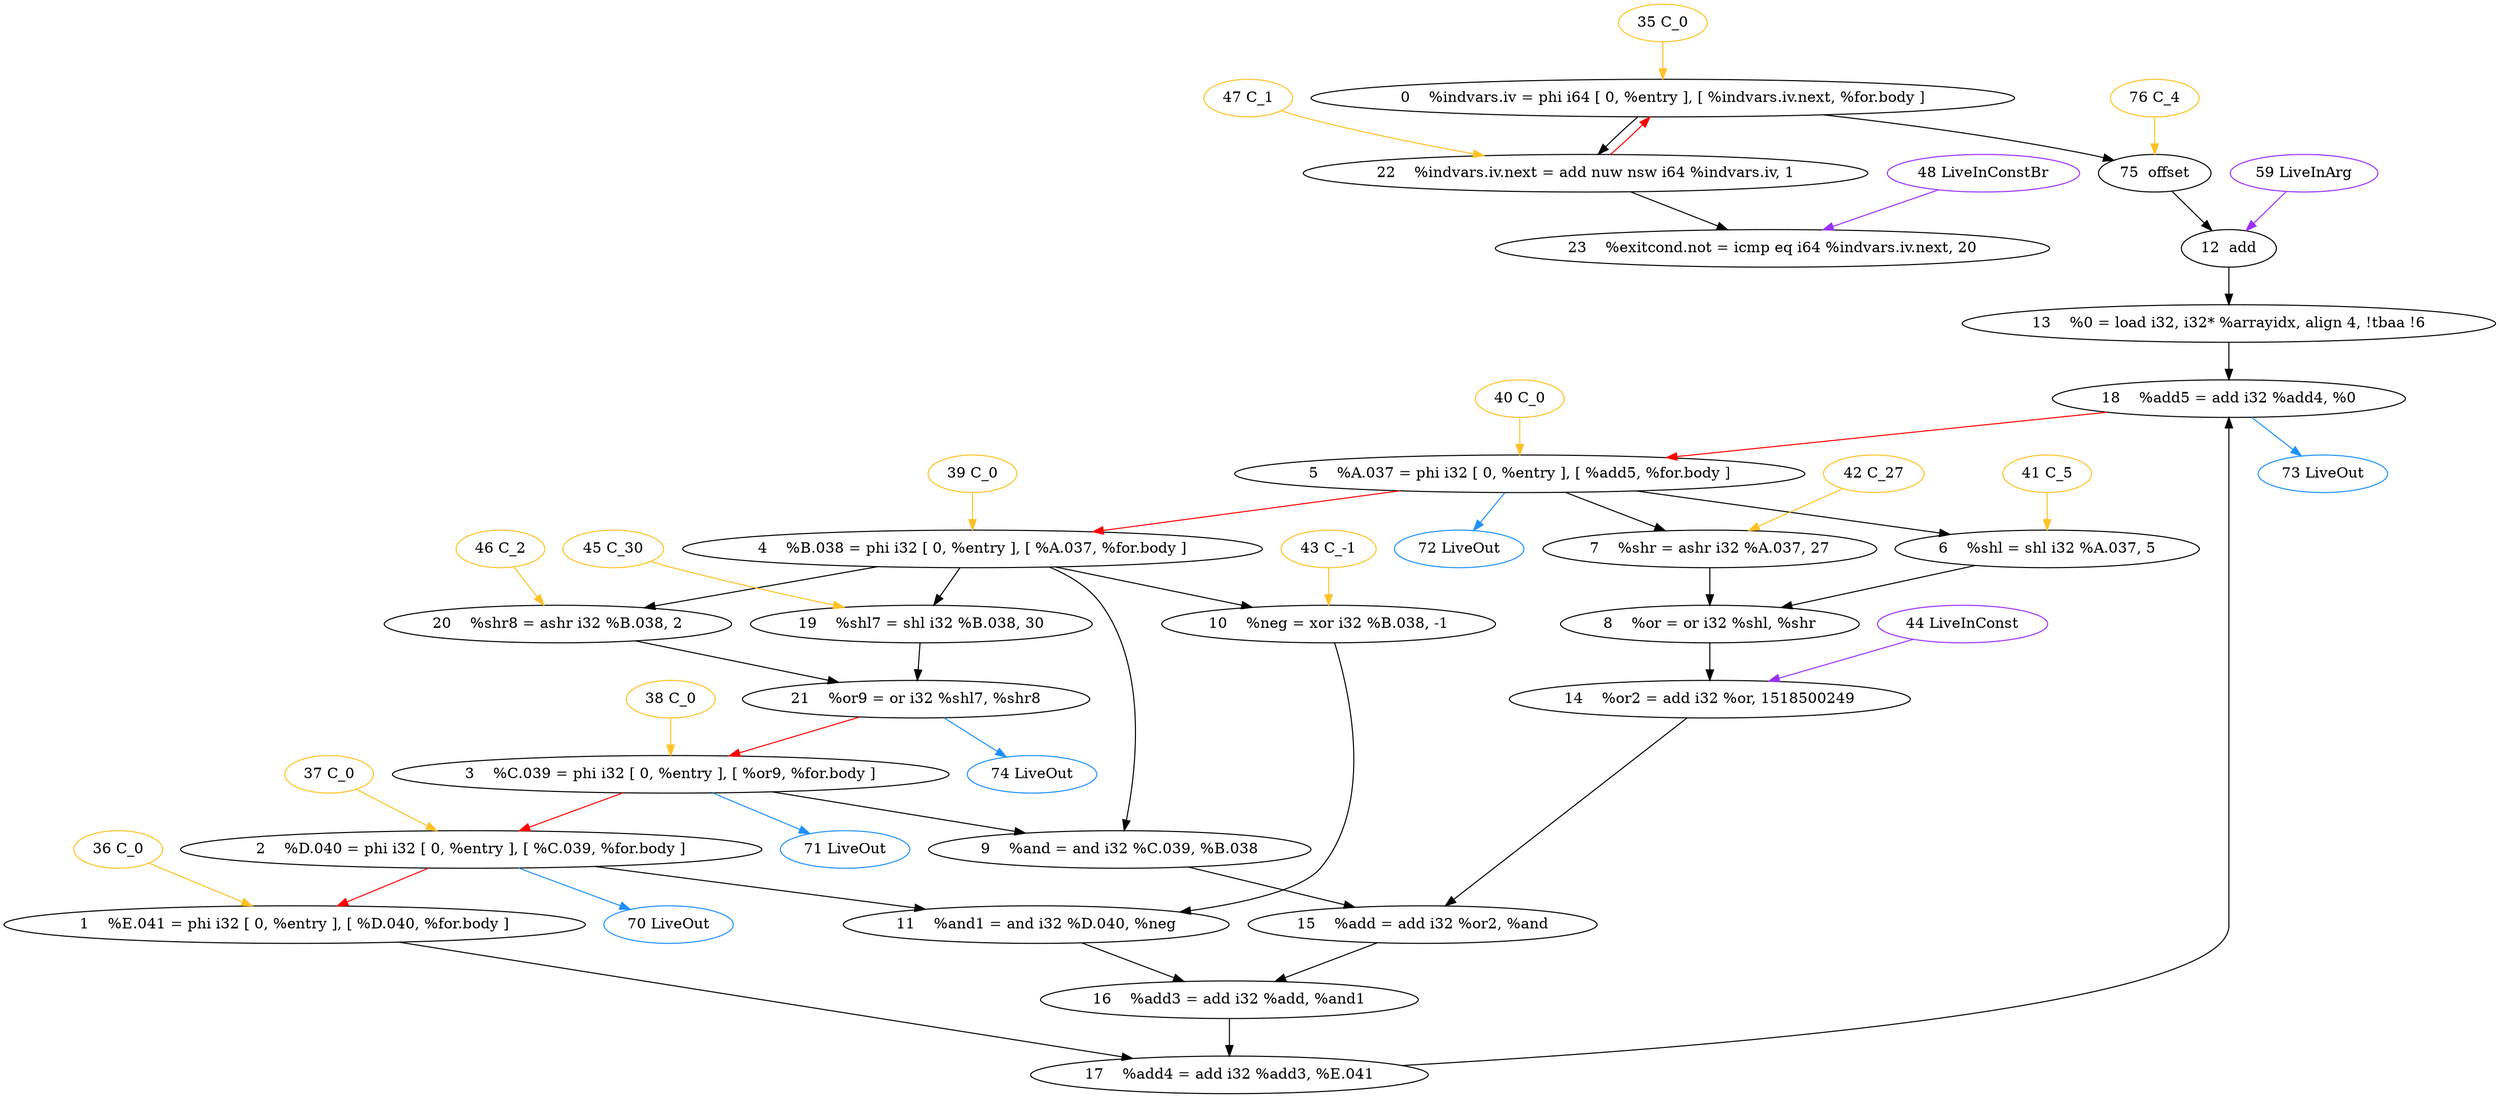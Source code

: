 digraph sha11 { 
{
 compound=true;
0 [color=black, label="0    %indvars.iv = phi i64 [ 0, %entry ], [ %indvars.iv.next, %for.body ]"];

1 [color=black, label="1    %E.041 = phi i32 [ 0, %entry ], [ %D.040, %for.body ]"];

2 [color=black, label="2    %D.040 = phi i32 [ 0, %entry ], [ %C.039, %for.body ]"];

3 [color=black, label="3    %C.039 = phi i32 [ 0, %entry ], [ %or9, %for.body ]"];

4 [color=black, label="4    %B.038 = phi i32 [ 0, %entry ], [ %A.037, %for.body ]"];

5 [color=black, label="5    %A.037 = phi i32 [ 0, %entry ], [ %add5, %for.body ]"];

6 [color=black, label="6    %shl = shl i32 %A.037, 5"];

7 [color=black, label="7    %shr = ashr i32 %A.037, 27"];

8 [color=black, label="8    %or = or i32 %shl, %shr"];

9 [color=black, label="9    %and = and i32 %C.039, %B.038"];

10 [color=black, label="10    %neg = xor i32 %B.038, -1"];

11 [color=black, label="11    %and1 = and i32 %D.040, %neg"];

12 [color=black, label="12  add"];

13 [color=black, label="13    %0 = load i32, i32* %arrayidx, align 4, !tbaa !6"];

14 [color=black, label="14    %or2 = add i32 %or, 1518500249"];

15 [color=black, label="15    %add = add i32 %or2, %and"];

16 [color=black, label="16    %add3 = add i32 %add, %and1"];

17 [color=black, label="17    %add4 = add i32 %add3, %E.041"];

18 [color=black, label="18    %add5 = add i32 %add4, %0"];

19 [color=black, label="19    %shl7 = shl i32 %B.038, 30"];

20 [color=black, label="20    %shr8 = ashr i32 %B.038, 2"];

21 [color=black, label="21    %or9 = or i32 %shl7, %shr8"];

22 [color=black, label="22    %indvars.iv.next = add nuw nsw i64 %indvars.iv, 1"];

23 [color=black, label="23    %exitcond.not = icmp eq i64 %indvars.iv.next, 20"];

75 [color=black, label="75  offset"];
0 -> 22
0 -> 75
1 -> 17
2 -> 11
2 -> 1 [color=red]
3 -> 9
3 -> 2 [color=red]
4 -> 20
4 -> 19
4 -> 10
4 -> 9
5 -> 7
5 -> 6
5 -> 4 [color=red]
6 -> 8
7 -> 8
8 -> 14
9 -> 15
10 -> 11
11 -> 16
12 -> 13
13 -> 18
14 -> 15
15 -> 16
16 -> 17
17 -> 18
18 -> 5 [color=red]
19 -> 21
20 -> 21
21 -> 3 [color=red]
22 -> 23
22 -> 0 [color=red]
75 -> 12

35 [color=goldenrod1, label="35 C_0"];

36 [color=goldenrod1, label="36 C_0"];

37 [color=goldenrod1, label="37 C_0"];

38 [color=goldenrod1, label="38 C_0"];

39 [color=goldenrod1, label="39 C_0"];

40 [color=goldenrod1, label="40 C_0"];

41 [color=goldenrod1, label="41 C_5"];

42 [color=goldenrod1, label="42 C_27"];

43 [color=goldenrod1, label="43 C_-1"];

45 [color=goldenrod1, label="45 C_30"];

46 [color=goldenrod1, label="46 C_2"];

47 [color=goldenrod1, label="47 C_1"];

76 [color=goldenrod1, label="76 C_4"];

44 [color=purple1, label="44 LiveInConst"];

48 [color=purple1, label="48 LiveInConstBr"];

59 [color=purple1, label="59 LiveInArg"];

70 [color=dodgerblue1, label="70 LiveOut"];

71 [color=dodgerblue1, label="71 LiveOut"];

72 [color=dodgerblue1, label="72 LiveOut"];

73 [color=dodgerblue1, label="73 LiveOut"];

74 [color=dodgerblue1, label="74 LiveOut"];
44 -> 14 [color=purple1]
48 -> 23 [color=purple1]
59 -> 12 [color=purple1]
2 -> 70 [color=dodgerblue1]
3 -> 71 [color=dodgerblue1]
5 -> 72 [color=dodgerblue1]
18 -> 73 [color=dodgerblue1]
21 -> 74 [color=dodgerblue1]
35 -> 0 [color=goldenrod1]
36 -> 1 [color=goldenrod1]
37 -> 2 [color=goldenrod1]
38 -> 3 [color=goldenrod1]
39 -> 4 [color=goldenrod1]
40 -> 5 [color=goldenrod1]
41 -> 6 [color=goldenrod1]
42 -> 7 [color=goldenrod1]
43 -> 10 [color=goldenrod1]
45 -> 19 [color=goldenrod1]
46 -> 20 [color=goldenrod1]
47 -> 22 [color=goldenrod1]
76 -> 75 [color=goldenrod1]

}

}